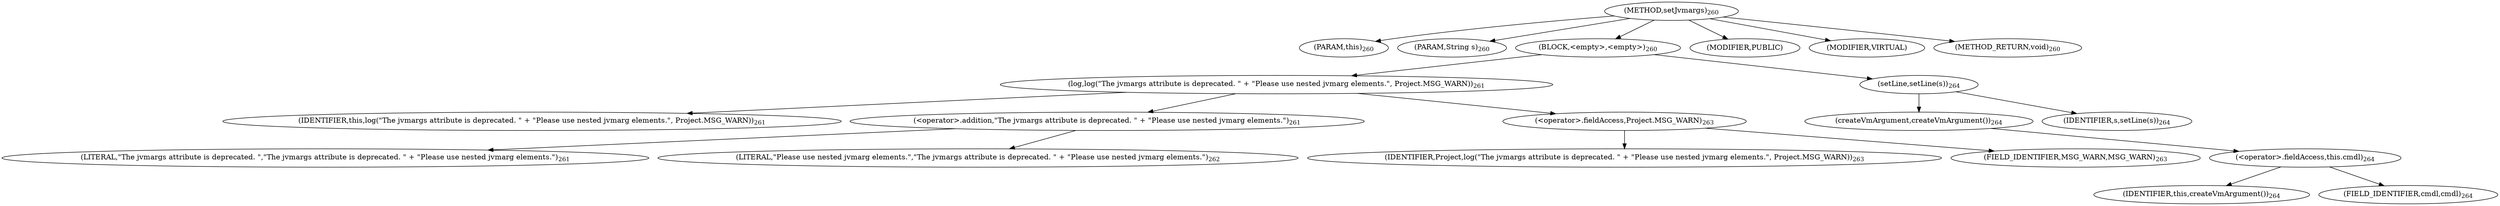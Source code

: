 digraph "setJvmargs" {  
"492" [label = <(METHOD,setJvmargs)<SUB>260</SUB>> ]
"25" [label = <(PARAM,this)<SUB>260</SUB>> ]
"493" [label = <(PARAM,String s)<SUB>260</SUB>> ]
"494" [label = <(BLOCK,&lt;empty&gt;,&lt;empty&gt;)<SUB>260</SUB>> ]
"495" [label = <(log,log(&quot;The jvmargs attribute is deprecated. &quot; + &quot;Please use nested jvmarg elements.&quot;, Project.MSG_WARN))<SUB>261</SUB>> ]
"24" [label = <(IDENTIFIER,this,log(&quot;The jvmargs attribute is deprecated. &quot; + &quot;Please use nested jvmarg elements.&quot;, Project.MSG_WARN))<SUB>261</SUB>> ]
"496" [label = <(&lt;operator&gt;.addition,&quot;The jvmargs attribute is deprecated. &quot; + &quot;Please use nested jvmarg elements.&quot;)<SUB>261</SUB>> ]
"497" [label = <(LITERAL,&quot;The jvmargs attribute is deprecated. &quot;,&quot;The jvmargs attribute is deprecated. &quot; + &quot;Please use nested jvmarg elements.&quot;)<SUB>261</SUB>> ]
"498" [label = <(LITERAL,&quot;Please use nested jvmarg elements.&quot;,&quot;The jvmargs attribute is deprecated. &quot; + &quot;Please use nested jvmarg elements.&quot;)<SUB>262</SUB>> ]
"499" [label = <(&lt;operator&gt;.fieldAccess,Project.MSG_WARN)<SUB>263</SUB>> ]
"500" [label = <(IDENTIFIER,Project,log(&quot;The jvmargs attribute is deprecated. &quot; + &quot;Please use nested jvmarg elements.&quot;, Project.MSG_WARN))<SUB>263</SUB>> ]
"501" [label = <(FIELD_IDENTIFIER,MSG_WARN,MSG_WARN)<SUB>263</SUB>> ]
"502" [label = <(setLine,setLine(s))<SUB>264</SUB>> ]
"503" [label = <(createVmArgument,createVmArgument())<SUB>264</SUB>> ]
"504" [label = <(&lt;operator&gt;.fieldAccess,this.cmdl)<SUB>264</SUB>> ]
"505" [label = <(IDENTIFIER,this,createVmArgument())<SUB>264</SUB>> ]
"506" [label = <(FIELD_IDENTIFIER,cmdl,cmdl)<SUB>264</SUB>> ]
"507" [label = <(IDENTIFIER,s,setLine(s))<SUB>264</SUB>> ]
"508" [label = <(MODIFIER,PUBLIC)> ]
"509" [label = <(MODIFIER,VIRTUAL)> ]
"510" [label = <(METHOD_RETURN,void)<SUB>260</SUB>> ]
  "492" -> "25" 
  "492" -> "493" 
  "492" -> "494" 
  "492" -> "508" 
  "492" -> "509" 
  "492" -> "510" 
  "494" -> "495" 
  "494" -> "502" 
  "495" -> "24" 
  "495" -> "496" 
  "495" -> "499" 
  "496" -> "497" 
  "496" -> "498" 
  "499" -> "500" 
  "499" -> "501" 
  "502" -> "503" 
  "502" -> "507" 
  "503" -> "504" 
  "504" -> "505" 
  "504" -> "506" 
}
